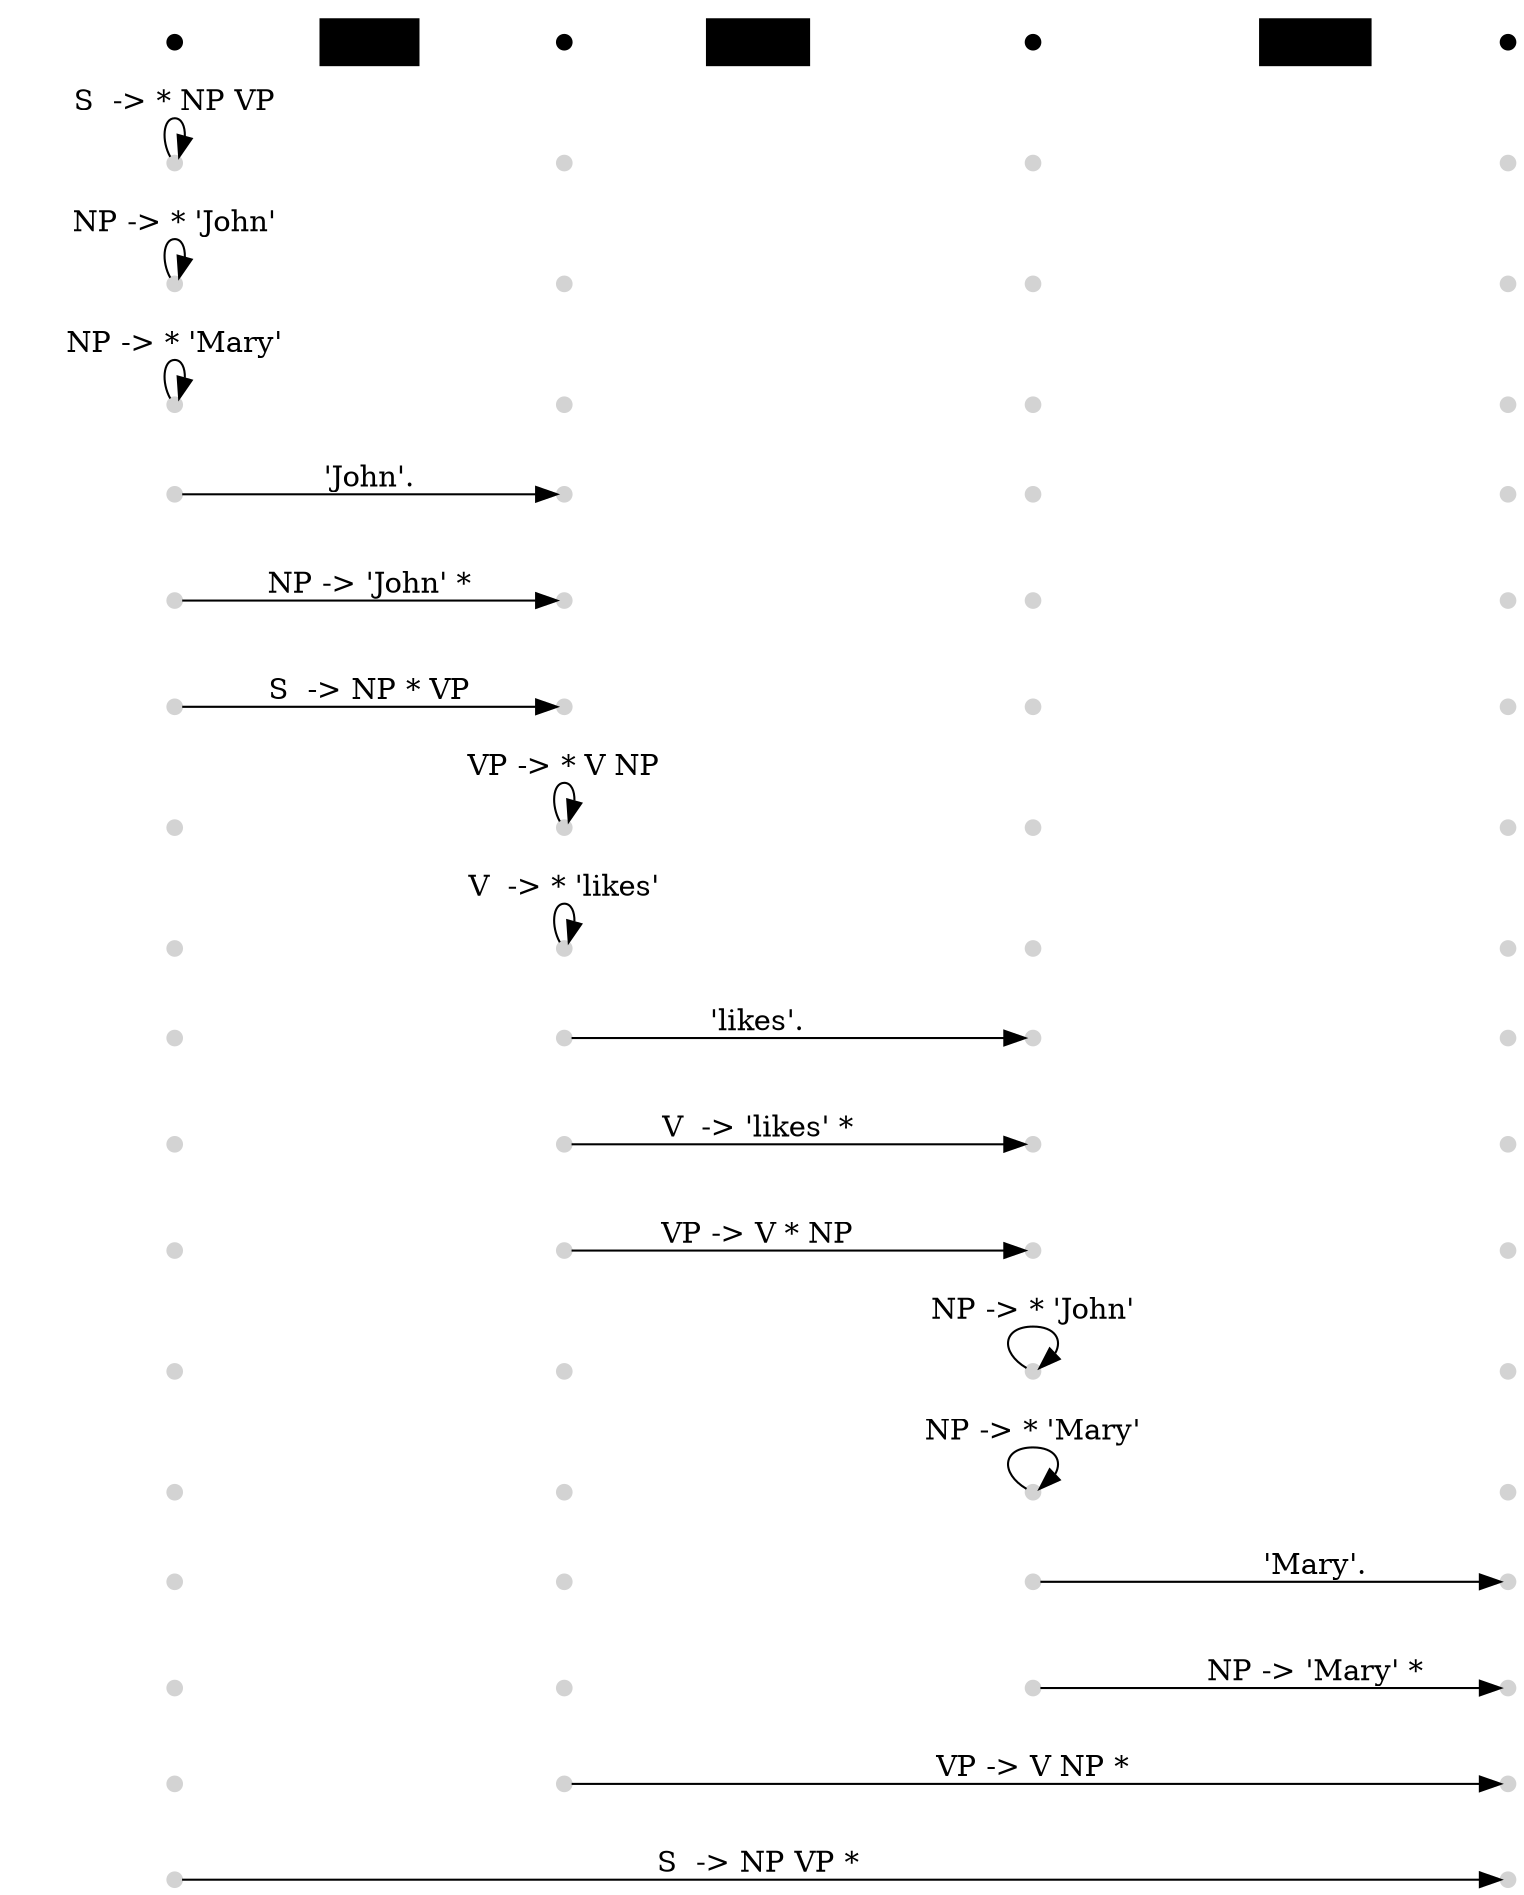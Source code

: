 digraph nltk_chart {
  rankdir=LR;
  node [height=0.1,width=0.1];
  node [style=filled, color="lightgray"];
  0000.0017 [label=""];
  0003.0017 [label=""];
  0000.0016 [label=""];
  0001.0016 [label=""];
  0003.0016 [label=""];
  0000.0015 [label=""];
  0001.0015 [label=""];
  0002.0015 [label=""];
  0003.0015 [label=""];
  0000.0014 [label=""];
  0001.0014 [label=""];
  0002.0014 [label=""];
  0003.0014 [label=""];
  0000.0013 [label=""];
  0001.0013 [label=""];
  0002.0013 [label=""];
  0003.0013 [label=""];
  0000.0012 [label=""];
  0001.0012 [label=""];
  0002.0012 [label=""];
  0003.0012 [label=""];
  0000.0011 [label=""];
  0001.0011 [label=""];
  0002.0011 [label=""];
  0003.0011 [label=""];
  0000.0010 [label=""];
  0001.0010 [label=""];
  0002.0010 [label=""];
  0003.0010 [label=""];
  0000.0009 [label=""];
  0001.0009 [label=""];
  0002.0009 [label=""];
  0003.0009 [label=""];
  0000.0008 [label=""];
  0001.0008 [label=""];
  0002.0008 [label=""];
  0003.0008 [label=""];
  0000.0007 [label=""];
  0001.0007 [label=""];
  0002.0007 [label=""];
  0003.0007 [label=""];
  0000.0006 [label=""];
  0001.0006 [label=""];
  0002.0006 [label=""];
  0003.0006 [label=""];
  0000.0005 [label=""];
  0001.0005 [label=""];
  0002.0005 [label=""];
  0003.0005 [label=""];
  0000.0004 [label=""];
  0001.0004 [label=""];
  0002.0004 [label=""];
  0003.0004 [label=""];
  0000.0003 [label=""];
  0001.0003 [label=""];
  0002.0003 [label=""];
  0003.0003 [label=""];
  0000.0002 [label=""];
  0001.0002 [label=""];
  0002.0002 [label=""];
  0003.0002 [label=""];
  0000.0001 [label=""];
  0001.0001 [label=""];
  0002.0001 [label=""];
  0003.0001 [label=""];
  node [style=filled, color="black"];
  0000.0000 [label=""];
  0001.0000 [label=""];
  0002.0000 [label=""];
  0003.0000 [label=""];
  x [style=invis]; x->0000.0000 [style=invis];
  {rank=same; 0000.0000 0000.0001 0000.0002 0000.0003 0000.0004 0000.0005 0000.0006 0000.0007 0000.0008 0000.0009 0000.0010 0000.0011 0000.0012 0000.0013 0000.0014 0000.0015 0000.0016 0000.0017}
  {rank=same; 0001.0000 0001.0001 0001.0002 0001.0003 0001.0004 0001.0005 0001.0006 0001.0007 0001.0008 0001.0009 0001.0010 0001.0011 0001.0012 0001.0013 0001.0014 0001.0015 0001.0016}
  {rank=same; 0002.0000 0002.0001 0002.0002 0002.0003 0002.0004 0002.0005 0002.0006 0002.0007 0002.0008 0002.0009 0002.0010 0002.0011 0002.0012 0002.0013 0002.0014 0002.0015}
  {rank=same; 0003.0000 0003.0001 0003.0002 0003.0003 0003.0004 0003.0005 0003.0006 0003.0007 0003.0008 0003.0009 0003.0010 0003.0011 0003.0012 0003.0013 0003.0014 0003.0015 0003.0016 0003.0017}
  edge [style=invis, weight=100];
  node [shape=plaintext]
  0000.0000->John->0001.0000->likes->0002.0000->Mary->0003.0000;

  edge [style=solid, weight=1];
  0000.0001 -> 0000.0001 [label="S  -> * NP VP"];
  0000.0001 -> 0001.0001 [style="invis"];
  0001.0001 -> 0002.0001 [style="invis"];
  0002.0001 -> 0003.0001 [style="invis"];
  0000.0002 -> 0000.0002 [label="NP -> * 'John'"];
  0000.0002 -> 0001.0002 [style="invis"];
  0001.0002 -> 0002.0002 [style="invis"];
  0002.0002 -> 0003.0002 [style="invis"];
  0000.0003 -> 0000.0003 [label="NP -> * 'Mary'"];
  0000.0003 -> 0001.0003 [style="invis"];
  0001.0003 -> 0002.0003 [style="invis"];
  0002.0003 -> 0003.0003 [style="invis"];
  0000.0004 -> 0001.0004 [label="'John'."];
  0001.0004 -> 0002.0004 [style="invis"];
  0002.0004 -> 0003.0004 [style="invis"];
  0000.0005 -> 0001.0005 [label="NP -> 'John' *"];
  0001.0005 -> 0002.0005 [style="invis"];
  0002.0005 -> 0003.0005 [style="invis"];
  0000.0006 -> 0001.0006 [label="S  -> NP * VP"];
  0001.0006 -> 0002.0006 [style="invis"];
  0002.0006 -> 0003.0006 [style="invis"];
  0000.0007 -> 0001.0007 [style="invis"];
  0001.0007 -> 0001.0007 [label="VP -> * V NP"];
  0001.0007 -> 0002.0007 [style="invis"];
  0002.0007 -> 0003.0007 [style="invis"];
  0000.0008 -> 0001.0008 [style="invis"];
  0001.0008 -> 0001.0008 [label="V  -> * 'likes'"];
  0001.0008 -> 0002.0008 [style="invis"];
  0002.0008 -> 0003.0008 [style="invis"];
  0000.0009 -> 0001.0009 [style="invis"];
  0001.0009 -> 0002.0009 [label="'likes'."];
  0002.0009 -> 0003.0009 [style="invis"];
  0000.0010 -> 0001.0010 [style="invis"];
  0001.0010 -> 0002.0010 [label="V  -> 'likes' *"];
  0002.0010 -> 0003.0010 [style="invis"];
  0000.0011 -> 0001.0011 [style="invis"];
  0001.0011 -> 0002.0011 [label="VP -> V * NP"];
  0002.0011 -> 0003.0011 [style="invis"];
  0000.0012 -> 0001.0012 [style="invis"];
  0001.0012 -> 0002.0012 [style="invis"];
  0002.0012 -> 0002.0012 [label="NP -> * 'John'"];
  0002.0012 -> 0003.0012 [style="invis"];
  0000.0013 -> 0001.0013 [style="invis"];
  0001.0013 -> 0002.0013 [style="invis"];
  0002.0013 -> 0002.0013 [label="NP -> * 'Mary'"];
  0002.0013 -> 0003.0013 [style="invis"];
  0000.0014 -> 0001.0014 [style="invis"];
  0001.0014 -> 0002.0014 [style="invis"];
  0002.0014 -> 0003.0014 [label="'Mary'."];
  0000.0015 -> 0001.0015 [style="invis"];
  0001.0015 -> 0002.0015 [style="invis"];
  0002.0015 -> 0003.0015 [label="NP -> 'Mary' *"];
  0000.0016 -> 0001.0016 [style="invis"];
  0001.0016 -> 0003.0016 [label="VP -> V NP *"];
  0000.0017 -> 0003.0017 [label="S  -> NP VP *"];
}
